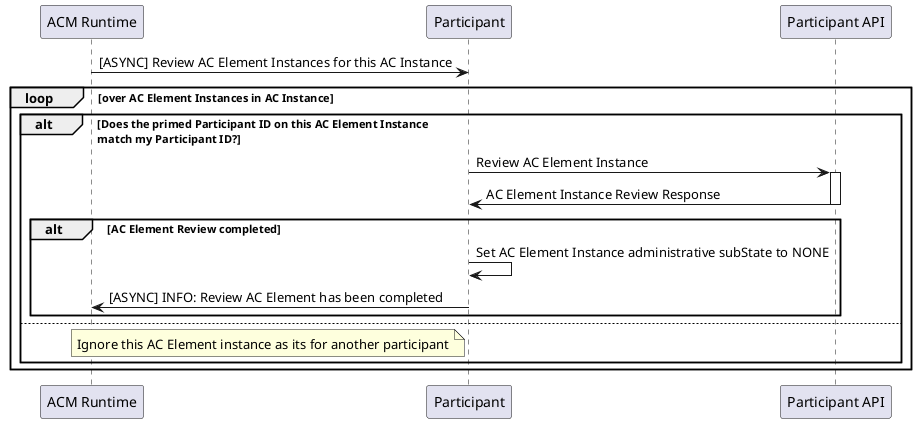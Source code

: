 @startuml
participant "ACM Runtime"
participant Participant
participant "Participant API"

"ACM Runtime" -> Participant: [ASYNC] Review AC Element Instances for this AC Instance

loop over AC Element Instances in AC Instance
 alt Does the primed Participant ID on this AC Element Instance\nmatch my Participant ID?
   Participant -> "Participant API": Review AC Element Instance
   activate "Participant API"
   Participant <- "Participant API": AC Element Instance Review Response
   deactivate "Participant API"
   alt AC Element Review completed
    Participant -> Participant: Set AC Element Instance administrative subState to NONE
    "ACM Runtime" <- Participant: [ASYNC] INFO: Review AC Element has been completed
   end
 else
  note left of Participant
   Ignore this AC Element instance as its for another participant
  end note
 end
end

@enduml
